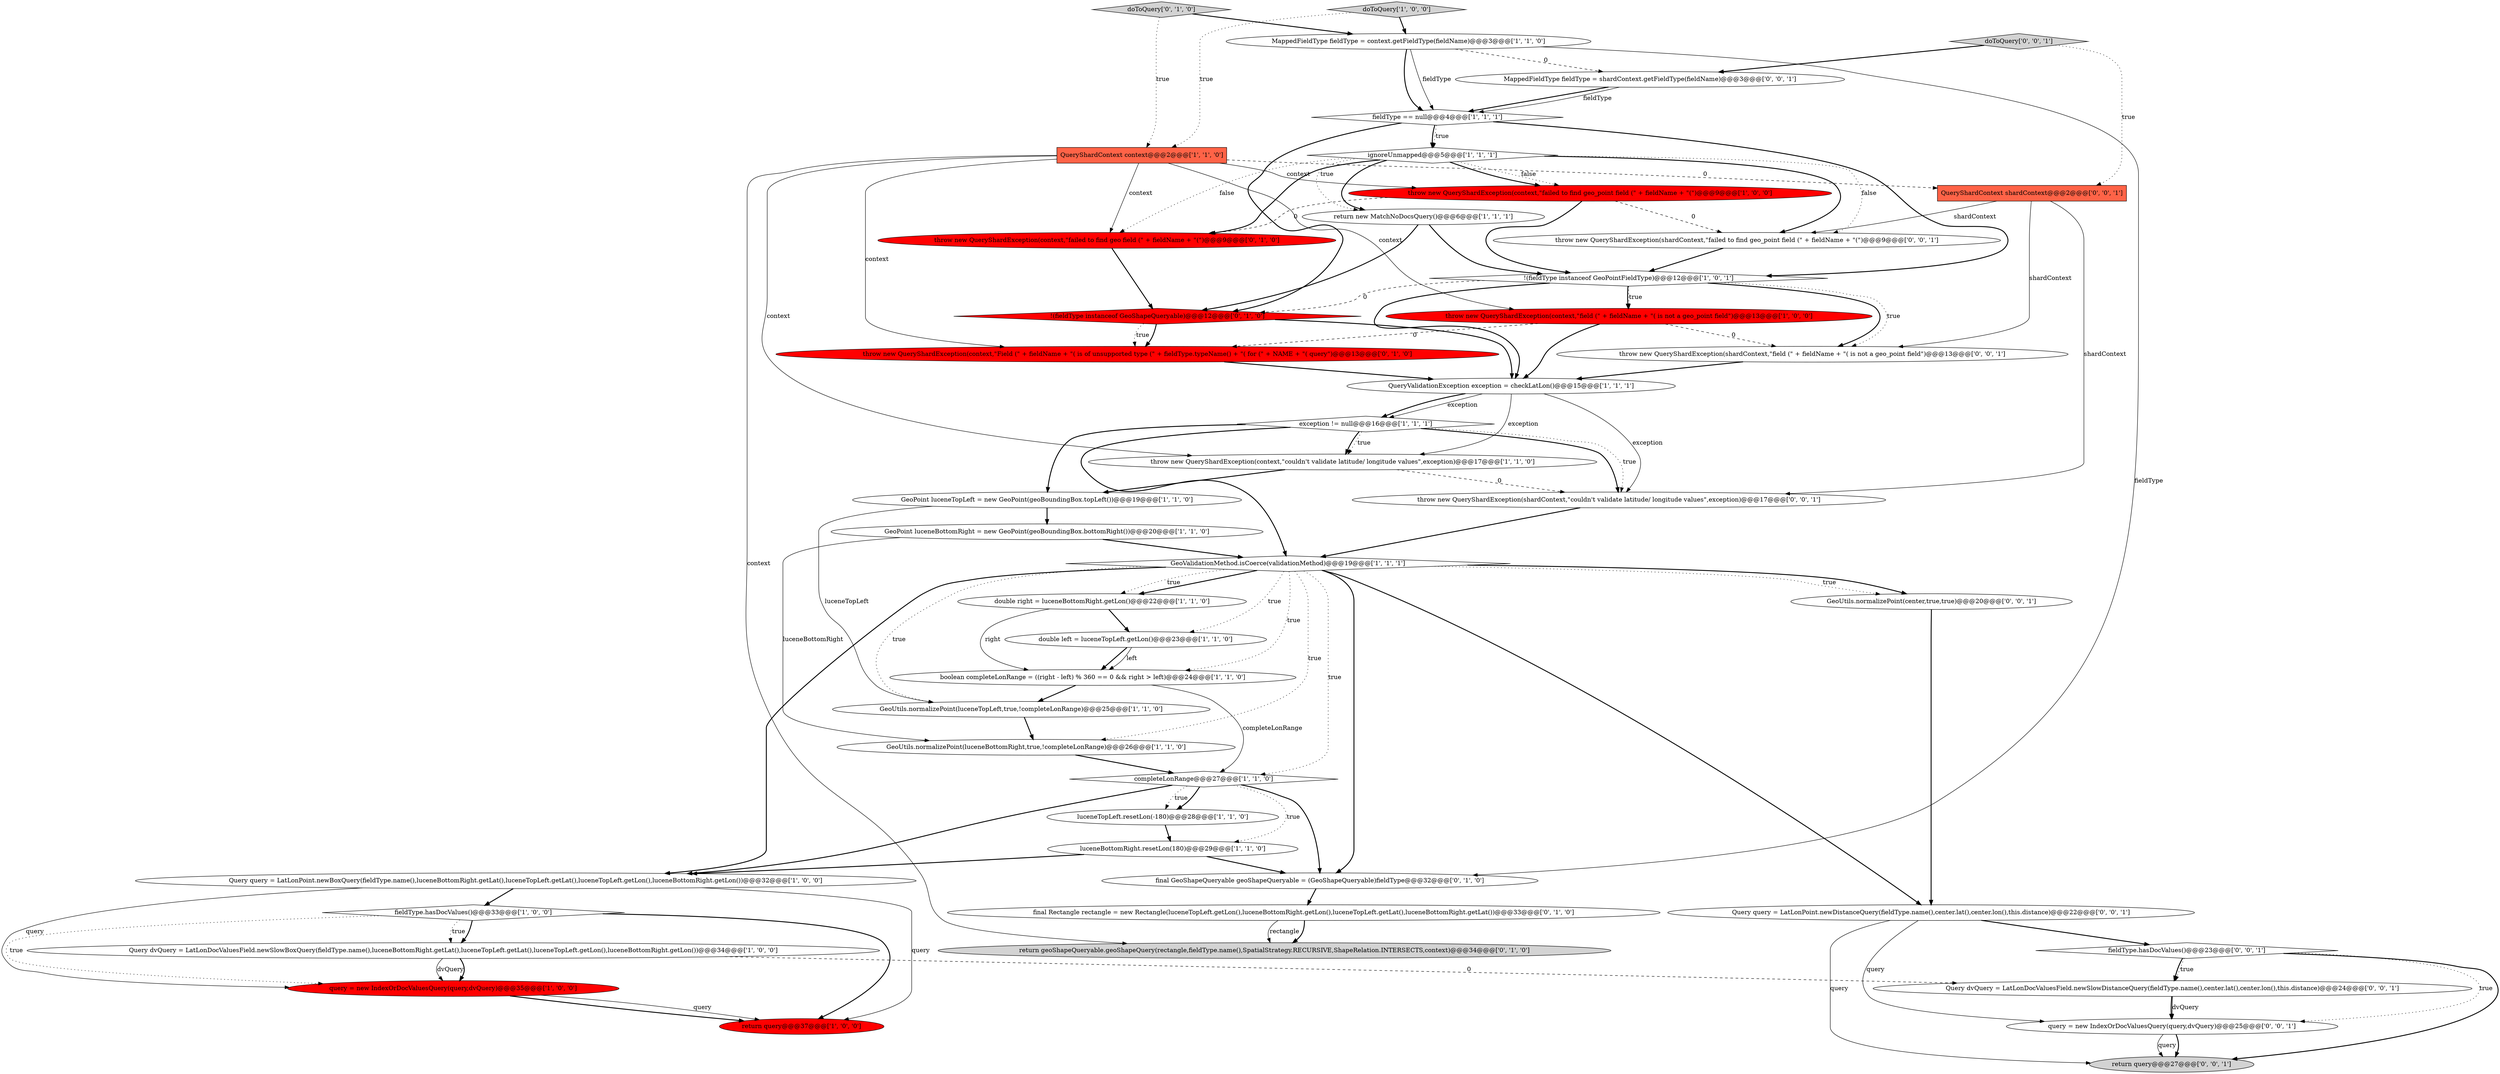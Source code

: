 digraph {
41 [style = filled, label = "throw new QueryShardException(shardContext,\"field (\" + fieldName + \"( is not a geo_point field\")@@@13@@@['0', '0', '1']", fillcolor = white, shape = ellipse image = "AAA0AAABBB3BBB"];
13 [style = filled, label = "return query@@@37@@@['1', '0', '0']", fillcolor = red, shape = ellipse image = "AAA1AAABBB1BBB"];
22 [style = filled, label = "throw new QueryShardException(context,\"couldn't validate latitude/ longitude values\",exception)@@@17@@@['1', '1', '0']", fillcolor = white, shape = ellipse image = "AAA0AAABBB1BBB"];
26 [style = filled, label = "double right = luceneBottomRight.getLon()@@@22@@@['1', '1', '0']", fillcolor = white, shape = ellipse image = "AAA0AAABBB1BBB"];
45 [style = filled, label = "throw new QueryShardException(shardContext,\"failed to find geo_point field (\" + fieldName + \"(\")@@@9@@@['0', '0', '1']", fillcolor = white, shape = ellipse image = "AAA0AAABBB3BBB"];
39 [style = filled, label = "fieldType.hasDocValues()@@@23@@@['0', '0', '1']", fillcolor = white, shape = diamond image = "AAA0AAABBB3BBB"];
12 [style = filled, label = "query = new IndexOrDocValuesQuery(query,dvQuery)@@@35@@@['1', '0', '0']", fillcolor = red, shape = ellipse image = "AAA1AAABBB1BBB"];
15 [style = filled, label = "GeoValidationMethod.isCoerce(validationMethod)@@@19@@@['1', '1', '1']", fillcolor = white, shape = diamond image = "AAA0AAABBB1BBB"];
30 [style = filled, label = "final GeoShapeQueryable geoShapeQueryable = (GeoShapeQueryable)fieldType@@@32@@@['0', '1', '0']", fillcolor = white, shape = ellipse image = "AAA0AAABBB2BBB"];
6 [style = filled, label = "return new MatchNoDocsQuery()@@@6@@@['1', '1', '1']", fillcolor = white, shape = ellipse image = "AAA0AAABBB1BBB"];
42 [style = filled, label = "MappedFieldType fieldType = shardContext.getFieldType(fieldName)@@@3@@@['0', '0', '1']", fillcolor = white, shape = ellipse image = "AAA0AAABBB3BBB"];
3 [style = filled, label = "boolean completeLonRange = ((right - left) % 360 == 0 && right > left)@@@24@@@['1', '1', '0']", fillcolor = white, shape = ellipse image = "AAA0AAABBB1BBB"];
28 [style = filled, label = "throw new QueryShardException(context,\"failed to find geo field (\" + fieldName + \"(\")@@@9@@@['0', '1', '0']", fillcolor = red, shape = ellipse image = "AAA1AAABBB2BBB"];
1 [style = filled, label = "throw new QueryShardException(context,\"failed to find geo_point field (\" + fieldName + \"(\")@@@9@@@['1', '0', '0']", fillcolor = red, shape = ellipse image = "AAA1AAABBB1BBB"];
29 [style = filled, label = "doToQuery['0', '1', '0']", fillcolor = lightgray, shape = diamond image = "AAA0AAABBB2BBB"];
31 [style = filled, label = "throw new QueryShardException(context,\"Field (\" + fieldName + \"( is of unsupported type (\" + fieldType.typeName() + \"( for (\" + NAME + \"( query\")@@@13@@@['0', '1', '0']", fillcolor = red, shape = ellipse image = "AAA1AAABBB2BBB"];
34 [style = filled, label = "!(fieldType instanceof GeoShapeQueryable)@@@12@@@['0', '1', '0']", fillcolor = red, shape = diamond image = "AAA1AAABBB2BBB"];
18 [style = filled, label = "luceneTopLeft.resetLon(-180)@@@28@@@['1', '1', '0']", fillcolor = white, shape = ellipse image = "AAA0AAABBB1BBB"];
11 [style = filled, label = "doToQuery['1', '0', '0']", fillcolor = lightgray, shape = diamond image = "AAA0AAABBB1BBB"];
16 [style = filled, label = "!(fieldType instanceof GeoPointFieldType)@@@12@@@['1', '0', '1']", fillcolor = white, shape = diamond image = "AAA0AAABBB1BBB"];
23 [style = filled, label = "GeoUtils.normalizePoint(luceneTopLeft,true,!completeLonRange)@@@25@@@['1', '1', '0']", fillcolor = white, shape = ellipse image = "AAA0AAABBB1BBB"];
0 [style = filled, label = "luceneBottomRight.resetLon(180)@@@29@@@['1', '1', '0']", fillcolor = white, shape = ellipse image = "AAA0AAABBB1BBB"];
7 [style = filled, label = "QueryValidationException exception = checkLatLon()@@@15@@@['1', '1', '1']", fillcolor = white, shape = ellipse image = "AAA0AAABBB1BBB"];
17 [style = filled, label = "Query query = LatLonPoint.newBoxQuery(fieldType.name(),luceneBottomRight.getLat(),luceneTopLeft.getLat(),luceneTopLeft.getLon(),luceneBottomRight.getLon())@@@32@@@['1', '0', '0']", fillcolor = white, shape = ellipse image = "AAA0AAABBB1BBB"];
10 [style = filled, label = "QueryShardContext context@@@2@@@['1', '1', '0']", fillcolor = tomato, shape = box image = "AAA0AAABBB1BBB"];
44 [style = filled, label = "Query query = LatLonPoint.newDistanceQuery(fieldType.name(),center.lat(),center.lon(),this.distance)@@@22@@@['0', '0', '1']", fillcolor = white, shape = ellipse image = "AAA0AAABBB3BBB"];
37 [style = filled, label = "Query dvQuery = LatLonDocValuesField.newSlowDistanceQuery(fieldType.name(),center.lat(),center.lon(),this.distance)@@@24@@@['0', '0', '1']", fillcolor = white, shape = ellipse image = "AAA0AAABBB3BBB"];
27 [style = filled, label = "GeoUtils.normalizePoint(luceneBottomRight,true,!completeLonRange)@@@26@@@['1', '1', '0']", fillcolor = white, shape = ellipse image = "AAA0AAABBB1BBB"];
40 [style = filled, label = "throw new QueryShardException(shardContext,\"couldn't validate latitude/ longitude values\",exception)@@@17@@@['0', '0', '1']", fillcolor = white, shape = ellipse image = "AAA0AAABBB3BBB"];
21 [style = filled, label = "fieldType == null@@@4@@@['1', '1', '1']", fillcolor = white, shape = diamond image = "AAA0AAABBB1BBB"];
38 [style = filled, label = "GeoUtils.normalizePoint(center,true,true)@@@20@@@['0', '0', '1']", fillcolor = white, shape = ellipse image = "AAA0AAABBB3BBB"];
33 [style = filled, label = "final Rectangle rectangle = new Rectangle(luceneTopLeft.getLon(),luceneBottomRight.getLon(),luceneTopLeft.getLat(),luceneBottomRight.getLat())@@@33@@@['0', '1', '0']", fillcolor = white, shape = ellipse image = "AAA0AAABBB2BBB"];
46 [style = filled, label = "return query@@@27@@@['0', '0', '1']", fillcolor = lightgray, shape = ellipse image = "AAA0AAABBB3BBB"];
9 [style = filled, label = "MappedFieldType fieldType = context.getFieldType(fieldName)@@@3@@@['1', '1', '0']", fillcolor = white, shape = ellipse image = "AAA0AAABBB1BBB"];
43 [style = filled, label = "doToQuery['0', '0', '1']", fillcolor = lightgray, shape = diamond image = "AAA0AAABBB3BBB"];
5 [style = filled, label = "ignoreUnmapped@@@5@@@['1', '1', '1']", fillcolor = white, shape = diamond image = "AAA0AAABBB1BBB"];
14 [style = filled, label = "GeoPoint luceneTopLeft = new GeoPoint(geoBoundingBox.topLeft())@@@19@@@['1', '1', '0']", fillcolor = white, shape = ellipse image = "AAA0AAABBB1BBB"];
20 [style = filled, label = "completeLonRange@@@27@@@['1', '1', '0']", fillcolor = white, shape = diamond image = "AAA0AAABBB1BBB"];
25 [style = filled, label = "exception != null@@@16@@@['1', '1', '1']", fillcolor = white, shape = diamond image = "AAA0AAABBB1BBB"];
24 [style = filled, label = "fieldType.hasDocValues()@@@33@@@['1', '0', '0']", fillcolor = white, shape = diamond image = "AAA0AAABBB1BBB"];
35 [style = filled, label = "QueryShardContext shardContext@@@2@@@['0', '0', '1']", fillcolor = tomato, shape = box image = "AAA0AAABBB3BBB"];
19 [style = filled, label = "double left = luceneTopLeft.getLon()@@@23@@@['1', '1', '0']", fillcolor = white, shape = ellipse image = "AAA0AAABBB1BBB"];
36 [style = filled, label = "query = new IndexOrDocValuesQuery(query,dvQuery)@@@25@@@['0', '0', '1']", fillcolor = white, shape = ellipse image = "AAA0AAABBB3BBB"];
2 [style = filled, label = "Query dvQuery = LatLonDocValuesField.newSlowBoxQuery(fieldType.name(),luceneBottomRight.getLat(),luceneTopLeft.getLat(),luceneTopLeft.getLon(),luceneBottomRight.getLon())@@@34@@@['1', '0', '0']", fillcolor = white, shape = ellipse image = "AAA0AAABBB1BBB"];
32 [style = filled, label = "return geoShapeQueryable.geoShapeQuery(rectangle,fieldType.name(),SpatialStrategy.RECURSIVE,ShapeRelation.INTERSECTS,context)@@@34@@@['0', '1', '0']", fillcolor = lightgray, shape = ellipse image = "AAA0AAABBB2BBB"];
4 [style = filled, label = "throw new QueryShardException(context,\"field (\" + fieldName + \"( is not a geo_point field\")@@@13@@@['1', '0', '0']", fillcolor = red, shape = ellipse image = "AAA1AAABBB1BBB"];
8 [style = filled, label = "GeoPoint luceneBottomRight = new GeoPoint(geoBoundingBox.bottomRight())@@@20@@@['1', '1', '0']", fillcolor = white, shape = ellipse image = "AAA0AAABBB1BBB"];
0->30 [style = bold, label=""];
24->12 [style = dotted, label="true"];
5->45 [style = dotted, label="false"];
39->36 [style = dotted, label="true"];
25->22 [style = bold, label=""];
38->44 [style = bold, label=""];
43->35 [style = dotted, label="true"];
20->0 [style = dotted, label="true"];
16->7 [style = bold, label=""];
43->42 [style = bold, label=""];
40->15 [style = bold, label=""];
15->20 [style = dotted, label="true"];
35->41 [style = solid, label="shardContext"];
5->45 [style = bold, label=""];
25->14 [style = bold, label=""];
5->28 [style = bold, label=""];
11->9 [style = bold, label=""];
1->45 [style = dashed, label="0"];
10->22 [style = solid, label="context"];
7->40 [style = solid, label="exception"];
16->41 [style = bold, label=""];
15->17 [style = bold, label=""];
8->27 [style = solid, label="luceneBottomRight"];
35->45 [style = solid, label="shardContext"];
7->25 [style = solid, label="exception"];
9->21 [style = bold, label=""];
20->18 [style = dotted, label="true"];
21->16 [style = bold, label=""];
25->15 [style = bold, label=""];
12->13 [style = solid, label="query"];
37->36 [style = solid, label="dvQuery"];
42->21 [style = bold, label=""];
10->4 [style = solid, label="context"];
16->41 [style = dotted, label="true"];
19->3 [style = bold, label=""];
18->0 [style = bold, label=""];
25->40 [style = bold, label=""];
15->26 [style = dotted, label="true"];
21->5 [style = dotted, label="true"];
5->28 [style = dotted, label="false"];
15->38 [style = bold, label=""];
37->36 [style = bold, label=""];
0->17 [style = bold, label=""];
11->10 [style = dotted, label="true"];
7->22 [style = solid, label="exception"];
5->6 [style = dotted, label="true"];
34->31 [style = bold, label=""];
17->12 [style = solid, label="query"];
10->31 [style = solid, label="context"];
16->4 [style = dotted, label="true"];
5->1 [style = dotted, label="false"];
17->13 [style = solid, label="query"];
10->28 [style = solid, label="context"];
15->27 [style = dotted, label="true"];
44->46 [style = solid, label="query"];
15->3 [style = dotted, label="true"];
20->18 [style = bold, label=""];
16->34 [style = dashed, label="0"];
44->36 [style = solid, label="query"];
5->1 [style = bold, label=""];
3->23 [style = bold, label=""];
36->46 [style = bold, label=""];
34->31 [style = dotted, label="true"];
5->6 [style = bold, label=""];
1->16 [style = bold, label=""];
2->37 [style = dashed, label="0"];
3->20 [style = solid, label="completeLonRange"];
14->8 [style = bold, label=""];
22->14 [style = bold, label=""];
9->30 [style = solid, label="fieldType"];
27->20 [style = bold, label=""];
10->35 [style = dashed, label="0"];
24->13 [style = bold, label=""];
4->41 [style = dashed, label="0"];
39->37 [style = bold, label=""];
29->10 [style = dotted, label="true"];
39->46 [style = bold, label=""];
8->15 [style = bold, label=""];
6->34 [style = bold, label=""];
30->33 [style = bold, label=""];
9->42 [style = dashed, label="0"];
42->21 [style = solid, label="fieldType"];
21->34 [style = bold, label=""];
10->32 [style = solid, label="context"];
15->44 [style = bold, label=""];
45->16 [style = bold, label=""];
26->3 [style = solid, label="right"];
1->28 [style = dashed, label="0"];
26->19 [style = bold, label=""];
31->7 [style = bold, label=""];
4->7 [style = bold, label=""];
21->5 [style = bold, label=""];
12->13 [style = bold, label=""];
39->37 [style = dotted, label="true"];
10->1 [style = solid, label="context"];
33->32 [style = bold, label=""];
15->23 [style = dotted, label="true"];
16->4 [style = bold, label=""];
2->12 [style = solid, label="dvQuery"];
9->21 [style = solid, label="fieldType"];
20->17 [style = bold, label=""];
14->23 [style = solid, label="luceneTopLeft"];
41->7 [style = bold, label=""];
23->27 [style = bold, label=""];
24->2 [style = bold, label=""];
28->34 [style = bold, label=""];
22->40 [style = dashed, label="0"];
29->9 [style = bold, label=""];
33->32 [style = solid, label="rectangle"];
4->31 [style = dashed, label="0"];
34->7 [style = bold, label=""];
15->30 [style = bold, label=""];
44->39 [style = bold, label=""];
19->3 [style = solid, label="left"];
2->12 [style = bold, label=""];
15->26 [style = bold, label=""];
35->40 [style = solid, label="shardContext"];
17->24 [style = bold, label=""];
25->40 [style = dotted, label="true"];
6->16 [style = bold, label=""];
15->19 [style = dotted, label="true"];
36->46 [style = solid, label="query"];
25->22 [style = dotted, label="true"];
15->38 [style = dotted, label="true"];
7->25 [style = bold, label=""];
24->2 [style = dotted, label="true"];
20->30 [style = bold, label=""];
}
